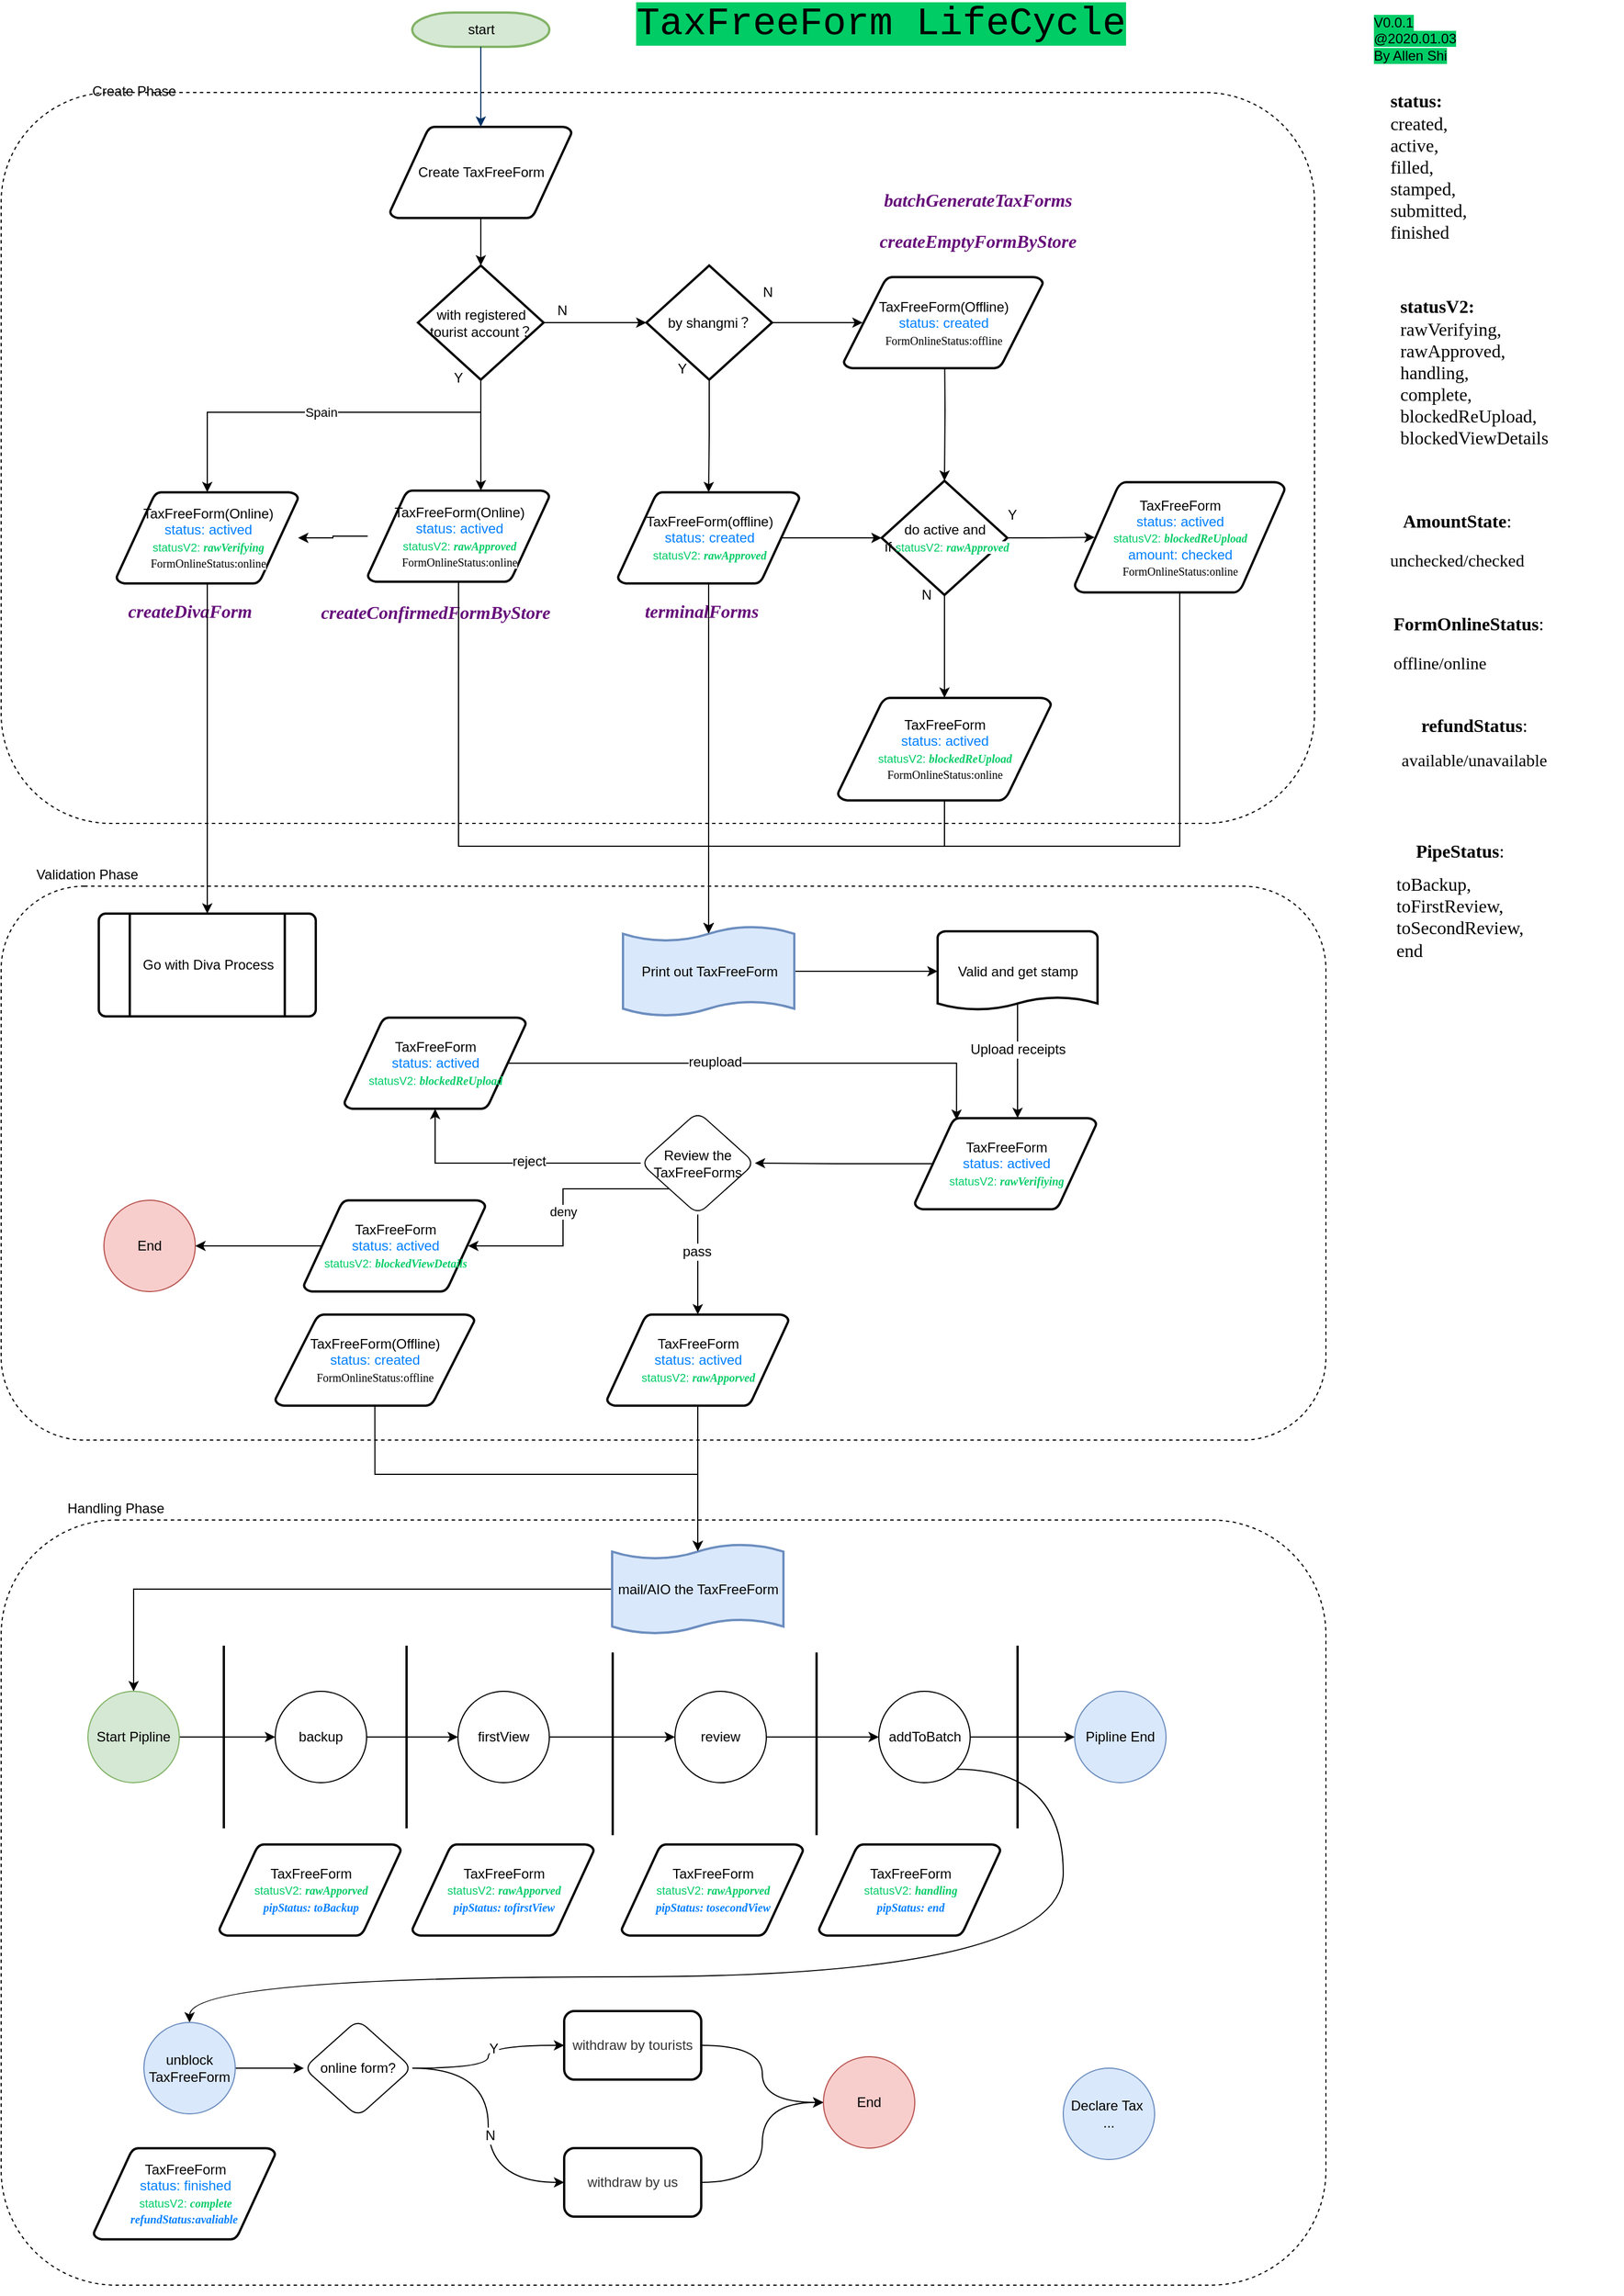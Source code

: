 <mxfile version="12.4.8" type="github">
  <diagram id="6a731a19-8d31-9384-78a2-239565b7b9f0" name="Page-1">
    <mxGraphModel dx="3235" dy="1127" grid="1" gridSize="10" guides="1" tooltips="1" connect="1" arrows="1" fold="1" page="1" pageScale="1" pageWidth="1169" pageHeight="827" background="#ffffff" math="0" shadow="0">
      <root>
        <mxCell id="0"/>
        <mxCell id="1" parent="0"/>
        <mxCell id="SzS7_TGq6cOfRYab2Gv5-183" value="" style="square;whiteSpace=wrap;html=1;align=center;dashed=1;rounded=1;fillColor=#ffffff;" vertex="1" parent="1">
          <mxGeometry x="-260" y="1370" width="1160" height="670" as="geometry"/>
        </mxCell>
        <mxCell id="SzS7_TGq6cOfRYab2Gv5-146" value="" style="square;whiteSpace=wrap;html=1;align=center;dashed=1;rounded=1;fillColor=#ffffff;" vertex="1" parent="1">
          <mxGeometry x="-260" y="815" width="1160" height="485" as="geometry"/>
        </mxCell>
        <mxCell id="SzS7_TGq6cOfRYab2Gv5-134" value="" style="square;whiteSpace=wrap;html=1;align=center;dashed=1;rounded=1;fillColor=#ffffff;" vertex="1" parent="1">
          <mxGeometry x="-260" y="120" width="1150" height="640" as="geometry"/>
        </mxCell>
        <mxCell id="2" value="start" style="shape=mxgraph.flowchart.terminator;strokeWidth=2;gradientDirection=north;fontStyle=0;html=1;fillColor=#d5e8d4;strokeColor=#82b366;" parent="1" vertex="1">
          <mxGeometry x="100" y="50" width="120" height="30" as="geometry"/>
        </mxCell>
        <mxCell id="SzS7_TGq6cOfRYab2Gv5-61" value="" style="edgeStyle=orthogonalEdgeStyle;rounded=0;orthogonalLoop=1;jettySize=auto;html=1;entryX=0.5;entryY=0;entryDx=0;entryDy=0;entryPerimeter=0;" edge="1" parent="1" source="3" target="6">
          <mxGeometry relative="1" as="geometry">
            <mxPoint x="320" y="270" as="targetPoint"/>
          </mxGeometry>
        </mxCell>
        <mxCell id="3" value="Create TaxFreeForm" style="shape=mxgraph.flowchart.data;strokeWidth=2;gradientColor=none;gradientDirection=north;fontStyle=0;html=1;" parent="1" vertex="1">
          <mxGeometry x="80.5" y="150" width="159" height="80" as="geometry"/>
        </mxCell>
        <mxCell id="SzS7_TGq6cOfRYab2Gv5-90" value="" style="edgeStyle=orthogonalEdgeStyle;rounded=0;orthogonalLoop=1;jettySize=auto;html=1;entryX=0.5;entryY=0;entryDx=0;entryDy=0;entryPerimeter=0;" edge="1" parent="1" target="SzS7_TGq6cOfRYab2Gv5-91">
          <mxGeometry relative="1" as="geometry">
            <mxPoint x="566" y="335" as="sourcePoint"/>
            <mxPoint x="566" y="373" as="targetPoint"/>
          </mxGeometry>
        </mxCell>
        <mxCell id="SzS7_TGq6cOfRYab2Gv5-142" style="edgeStyle=orthogonalEdgeStyle;rounded=0;orthogonalLoop=1;jettySize=auto;html=1;entryX=0.5;entryY=0.09;entryDx=0;entryDy=0;entryPerimeter=0;" edge="1" parent="1" source="SzS7_TGq6cOfRYab2Gv5-76" target="51">
          <mxGeometry relative="1" as="geometry">
            <Array as="points">
              <mxPoint x="566" y="780"/>
              <mxPoint x="360" y="780"/>
            </Array>
          </mxGeometry>
        </mxCell>
        <mxCell id="SzS7_TGq6cOfRYab2Gv5-76" value="TaxFreeForm&lt;br&gt;&lt;font color=&quot;#007fff&quot;&gt;status: actived&lt;br&gt;&lt;/font&gt;&lt;span style=&quot;color: rgb(0 , 204 , 102) ; font-size: 10px&quot;&gt;statusV2: &lt;font face=&quot;menlo&quot;&gt;&lt;span style=&quot;background-color: rgb(255 , 255 , 255)&quot;&gt;&lt;b&gt;&lt;i&gt;blockedReUpload&lt;br&gt;&lt;/i&gt;&lt;/b&gt;&lt;/span&gt;&lt;/font&gt;&lt;/span&gt;&lt;span style=&quot;font-family: &amp;#34;menlo&amp;#34; ; font-size: 10px ; background-color: rgb(255 , 255 , 255)&quot;&gt;FormOnlineStatus:online&lt;/span&gt;&lt;font color=&quot;#007fff&quot;&gt;&lt;br&gt;&lt;/font&gt;" style="shape=mxgraph.flowchart.data;strokeWidth=2;gradientColor=none;gradientDirection=north;fontStyle=0;html=1;" vertex="1" parent="1">
          <mxGeometry x="472.64" y="650" width="186.75" height="90" as="geometry"/>
        </mxCell>
        <mxCell id="SzS7_TGq6cOfRYab2Gv5-113" value="" style="edgeStyle=orthogonalEdgeStyle;rounded=0;orthogonalLoop=1;jettySize=auto;html=1;" edge="1" parent="1" source="6" target="SzS7_TGq6cOfRYab2Gv5-105">
          <mxGeometry relative="1" as="geometry"/>
        </mxCell>
        <mxCell id="SzS7_TGq6cOfRYab2Gv5-115" value="" style="edgeStyle=orthogonalEdgeStyle;rounded=0;orthogonalLoop=1;jettySize=auto;html=1;entryX=0.623;entryY=0;entryDx=0;entryDy=0;entryPerimeter=0;" edge="1" parent="1" source="6" target="5">
          <mxGeometry relative="1" as="geometry">
            <mxPoint x="160" y="451.5" as="targetPoint"/>
          </mxGeometry>
        </mxCell>
        <mxCell id="SzS7_TGq6cOfRYab2Gv5-120" value="Spain" style="edgeStyle=orthogonalEdgeStyle;rounded=0;orthogonalLoop=1;jettySize=auto;html=1;entryX=0.5;entryY=0;entryDx=0;entryDy=0;entryPerimeter=0;" edge="1" parent="1" target="SzS7_TGq6cOfRYab2Gv5-121">
          <mxGeometry relative="1" as="geometry">
            <mxPoint x="-60" y="530" as="targetPoint"/>
            <mxPoint x="160" y="370" as="sourcePoint"/>
            <Array as="points">
              <mxPoint x="160" y="400"/>
              <mxPoint x="-79" y="400"/>
            </Array>
          </mxGeometry>
        </mxCell>
        <mxCell id="SzS7_TGq6cOfRYab2Gv5-118" style="edgeStyle=orthogonalEdgeStyle;rounded=0;orthogonalLoop=1;jettySize=auto;html=1;entryX=0.095;entryY=0.5;entryDx=0;entryDy=0;entryPerimeter=0;" edge="1" parent="1" source="SzS7_TGq6cOfRYab2Gv5-105" target="SzS7_TGq6cOfRYab2Gv5-66">
          <mxGeometry relative="1" as="geometry"/>
        </mxCell>
        <mxCell id="SzS7_TGq6cOfRYab2Gv5-86" value="" style="edgeStyle=orthogonalEdgeStyle;rounded=0;orthogonalLoop=1;jettySize=auto;html=1;" edge="1" parent="1" source="SzS7_TGq6cOfRYab2Gv5-105" target="SzS7_TGq6cOfRYab2Gv5-87">
          <mxGeometry relative="1" as="geometry">
            <mxPoint x="265" y="430" as="sourcePoint"/>
            <mxPoint x="185" y="430" as="targetPoint"/>
          </mxGeometry>
        </mxCell>
        <mxCell id="7" style="fontStyle=1;strokeColor=#003366;strokeWidth=1;html=1;" parent="1" source="2" target="3" edge="1">
          <mxGeometry relative="1" as="geometry"/>
        </mxCell>
        <mxCell id="18" value="Go with&amp;nbsp;Diva Process" style="shape=mxgraph.flowchart.predefined_process;strokeWidth=2;gradientColor=none;gradientDirection=north;fontStyle=0;html=1;" parent="1" vertex="1">
          <mxGeometry x="-174.5" y="839" width="190" height="90" as="geometry"/>
        </mxCell>
        <mxCell id="SzS7_TGq6cOfRYab2Gv5-159" value="" style="edgeStyle=orthogonalEdgeStyle;rounded=0;orthogonalLoop=1;jettySize=auto;html=1;entryX=0;entryY=0.5;entryDx=0;entryDy=0;entryPerimeter=0;" edge="1" parent="1" source="51" target="SzS7_TGq6cOfRYab2Gv5-75">
          <mxGeometry relative="1" as="geometry">
            <mxPoint x="514.5" y="889.5" as="targetPoint"/>
          </mxGeometry>
        </mxCell>
        <mxCell id="51" value="Print out TaxFreeForm" style="shape=mxgraph.flowchart.paper_tape;strokeWidth=2;gradientDirection=north;fontStyle=0;html=1;fillColor=#dae8fc;strokeColor=#6c8ebf;" parent="1" vertex="1">
          <mxGeometry x="284.5" y="849" width="150" height="81" as="geometry"/>
        </mxCell>
        <mxCell id="SzS7_TGq6cOfRYab2Gv5-57" value="&lt;font face=&quot;Courier New&quot;&gt;&lt;font style=&quot;font-size: 34px ; background-color: rgb(0 , 204 , 102)&quot;&gt;TaxFreeForm LifeCycle&lt;/font&gt;&lt;br&gt;&lt;/font&gt;" style="text;html=1;align=center;verticalAlign=middle;resizable=0;points=[];autosize=1;rounded=1;fillColor=#ffffff;" vertex="1" parent="1">
          <mxGeometry x="290" y="45" width="440" height="30" as="geometry"/>
        </mxCell>
        <mxCell id="SzS7_TGq6cOfRYab2Gv5-152" value="" style="edgeStyle=orthogonalEdgeStyle;rounded=0;orthogonalLoop=1;jettySize=auto;html=1;exitX=0.5;exitY=0.9;exitDx=0;exitDy=0;exitPerimeter=0;entryX=0.566;entryY=0;entryDx=0;entryDy=0;entryPerimeter=0;" edge="1" parent="1" source="SzS7_TGq6cOfRYab2Gv5-75" target="SzS7_TGq6cOfRYab2Gv5-154">
          <mxGeometry relative="1" as="geometry">
            <mxPoint x="630" y="1004.5" as="targetPoint"/>
          </mxGeometry>
        </mxCell>
        <mxCell id="SzS7_TGq6cOfRYab2Gv5-156" value="Upload receipts" style="text;html=1;align=center;verticalAlign=middle;resizable=0;points=[];labelBackgroundColor=#ffffff;" vertex="1" connectable="0" parent="SzS7_TGq6cOfRYab2Gv5-152">
          <mxGeometry x="-0.501" y="-2" relative="1" as="geometry">
            <mxPoint x="2" y="15" as="offset"/>
          </mxGeometry>
        </mxCell>
        <mxCell id="SzS7_TGq6cOfRYab2Gv5-75" value="Valid and get stamp" style="shape=mxgraph.flowchart.document;strokeWidth=2;gradientColor=none;gradientDirection=north;fontStyle=0;html=1;" vertex="1" parent="1">
          <mxGeometry x="560" y="854.5" width="140" height="70" as="geometry"/>
        </mxCell>
        <mxCell id="SzS7_TGq6cOfRYab2Gv5-125" style="edgeStyle=orthogonalEdgeStyle;rounded=0;orthogonalLoop=1;jettySize=auto;html=1;entryX=0;entryY=0.5;entryDx=0;entryDy=0;entryPerimeter=0;exitX=0.905;exitY=0.5;exitDx=0;exitDy=0;exitPerimeter=0;" edge="1" parent="1" source="SzS7_TGq6cOfRYab2Gv5-87" target="SzS7_TGq6cOfRYab2Gv5-91">
          <mxGeometry relative="1" as="geometry"/>
        </mxCell>
        <mxCell id="SzS7_TGq6cOfRYab2Gv5-93" value="" style="edgeStyle=orthogonalEdgeStyle;rounded=0;orthogonalLoop=1;jettySize=auto;html=1;entryX=0.5;entryY=0;entryDx=0;entryDy=0;entryPerimeter=0;" edge="1" parent="1" source="SzS7_TGq6cOfRYab2Gv5-91" target="SzS7_TGq6cOfRYab2Gv5-76">
          <mxGeometry relative="1" as="geometry">
            <mxPoint x="565.75" y="520" as="targetPoint"/>
            <Array as="points">
              <mxPoint x="566" y="549"/>
            </Array>
          </mxGeometry>
        </mxCell>
        <mxCell id="SzS7_TGq6cOfRYab2Gv5-98" value="" style="edgeStyle=orthogonalEdgeStyle;rounded=0;orthogonalLoop=1;jettySize=auto;html=1;entryX=0.095;entryY=0.5;entryDx=0;entryDy=0;entryPerimeter=0;" edge="1" parent="1" source="SzS7_TGq6cOfRYab2Gv5-91" target="SzS7_TGq6cOfRYab2Gv5-100">
          <mxGeometry relative="1" as="geometry">
            <mxPoint x="695" y="413" as="targetPoint"/>
          </mxGeometry>
        </mxCell>
        <mxCell id="SzS7_TGq6cOfRYab2Gv5-144" value="" style="edgeStyle=orthogonalEdgeStyle;rounded=0;orthogonalLoop=1;jettySize=auto;html=1;entryX=0.5;entryY=0.09;entryDx=0;entryDy=0;entryPerimeter=0;" edge="1" parent="1" source="SzS7_TGq6cOfRYab2Gv5-100" target="51">
          <mxGeometry relative="1" as="geometry">
            <mxPoint x="772" y="638" as="targetPoint"/>
            <Array as="points">
              <mxPoint x="772" y="780"/>
              <mxPoint x="360" y="780"/>
            </Array>
          </mxGeometry>
        </mxCell>
        <mxCell id="SzS7_TGq6cOfRYab2Gv5-100" value="TaxFreeForm&lt;br&gt;&lt;font color=&quot;#007fff&quot;&gt;status: actived&lt;br&gt;&lt;/font&gt;&lt;span style=&quot;color: rgb(0 , 204 , 102) ; font-size: 10px&quot;&gt;statusV2: &lt;font face=&quot;menlo&quot;&gt;&lt;span style=&quot;background-color: rgb(255 , 255 , 255)&quot;&gt;&lt;b&gt;&lt;i&gt;blockedReUpload&lt;br&gt;&lt;/i&gt;&lt;/b&gt;&lt;/span&gt;&lt;/font&gt;&lt;/span&gt;&lt;font color=&quot;#007fff&quot;&gt;amount: checked&lt;br&gt;&lt;/font&gt;&lt;span style=&quot;font-family: &amp;#34;menlo&amp;#34; ; font-size: 10px ; background-color: rgb(255 , 255 , 255)&quot;&gt;FormOnlineStatus:online&lt;/span&gt;&lt;font color=&quot;#007fff&quot;&gt;&lt;br&gt;&lt;/font&gt;" style="shape=mxgraph.flowchart.data;strokeWidth=2;gradientColor=none;gradientDirection=north;fontStyle=0;html=1;" vertex="1" parent="1">
          <mxGeometry x="680" y="461" width="184" height="97" as="geometry"/>
        </mxCell>
        <mxCell id="SzS7_TGq6cOfRYab2Gv5-126" value="" style="group" vertex="1" connectable="0" parent="1">
          <mxGeometry x="105" y="271.5" width="136" height="108.5" as="geometry"/>
        </mxCell>
        <mxCell id="6" value="with registered&lt;br&gt;tourist account？" style="shape=mxgraph.flowchart.decision;strokeWidth=2;gradientColor=none;gradientDirection=north;fontStyle=0;html=1;" parent="SzS7_TGq6cOfRYab2Gv5-126" vertex="1">
          <mxGeometry width="110" height="100" as="geometry"/>
        </mxCell>
        <mxCell id="SzS7_TGq6cOfRYab2Gv5-116" value="N" style="text;html=1;align=center;verticalAlign=middle;resizable=0;points=[];autosize=1;" vertex="1" parent="SzS7_TGq6cOfRYab2Gv5-126">
          <mxGeometry x="116" y="29.5" width="20" height="20" as="geometry"/>
        </mxCell>
        <mxCell id="SzS7_TGq6cOfRYab2Gv5-117" value="Y" style="text;html=1;align=center;verticalAlign=middle;resizable=0;points=[];autosize=1;" vertex="1" parent="SzS7_TGq6cOfRYab2Gv5-126">
          <mxGeometry x="25" y="88.5" width="20" height="20" as="geometry"/>
        </mxCell>
        <mxCell id="SzS7_TGq6cOfRYab2Gv5-127" value="" style="group" vertex="1" connectable="0" parent="1">
          <mxGeometry x="305" y="271.5" width="115.5" height="100" as="geometry"/>
        </mxCell>
        <mxCell id="SzS7_TGq6cOfRYab2Gv5-105" value="by shangmi？" style="shape=mxgraph.flowchart.decision;strokeWidth=2;gradientColor=none;gradientDirection=north;fontStyle=0;html=1;" vertex="1" parent="SzS7_TGq6cOfRYab2Gv5-127">
          <mxGeometry width="110" height="100" as="geometry"/>
        </mxCell>
        <mxCell id="SzS7_TGq6cOfRYab2Gv5-62" value="Y" style="text;html=1;align=center;verticalAlign=middle;resizable=0;points=[];autosize=1;" vertex="1" parent="SzS7_TGq6cOfRYab2Gv5-127">
          <mxGeometry x="20.5" y="80" width="20" height="20" as="geometry"/>
        </mxCell>
        <mxCell id="SzS7_TGq6cOfRYab2Gv5-68" value="N" style="text;html=1;align=center;verticalAlign=middle;resizable=0;points=[];autosize=1;" vertex="1" parent="SzS7_TGq6cOfRYab2Gv5-127">
          <mxGeometry x="95.5" y="13.5" width="20" height="20" as="geometry"/>
        </mxCell>
        <mxCell id="SzS7_TGq6cOfRYab2Gv5-128" value="" style="group" vertex="1" connectable="0" parent="1">
          <mxGeometry x="477.75" y="191.5" width="232.25" height="170" as="geometry"/>
        </mxCell>
        <mxCell id="SzS7_TGq6cOfRYab2Gv5-66" value="TaxFreeForm(Offline)&lt;br&gt;&lt;font color=&quot;#007fff&quot;&gt;status: created&lt;br&gt;&lt;/font&gt;&lt;span style=&quot;font-family: &amp;#34;menlo&amp;#34; ; font-size: 10px ; background-color: rgb(255 , 255 , 255)&quot;&gt;FormOnlineStatus:offline&lt;/span&gt;&lt;font color=&quot;#007fff&quot;&gt;&lt;br&gt;&lt;/font&gt;" style="shape=mxgraph.flowchart.data;strokeWidth=2;gradientColor=none;gradientDirection=north;fontStyle=0;html=1;" vertex="1" parent="SzS7_TGq6cOfRYab2Gv5-128">
          <mxGeometry y="90" width="174.5" height="80" as="geometry"/>
        </mxCell>
        <mxCell id="SzS7_TGq6cOfRYab2Gv5-111" value="&lt;pre style=&quot;background-color: rgb(255 , 255 , 255) ; font-family: &amp;#34;menlo&amp;#34; ; font-size: 12pt&quot;&gt;&lt;span style=&quot;color: #660e7a ; font-weight: bold ; font-style: italic&quot;&gt;batchGenerateTaxForms&lt;/span&gt;&lt;/pre&gt;&lt;pre style=&quot;background-color: rgb(255 , 255 , 255) ; font-family: &amp;#34;menlo&amp;#34; ; font-size: 12pt&quot;&gt;&lt;pre style=&quot;font-family: &amp;#34;menlo&amp;#34; ; font-size: 12pt&quot;&gt;&lt;span style=&quot;color: #660e7a ; font-weight: bold ; font-style: italic&quot;&gt;createEmptyFormByStore&lt;/span&gt;&lt;/pre&gt;&lt;/pre&gt;" style="text;html=1;align=center;verticalAlign=middle;resizable=0;points=[];autosize=1;" vertex="1" parent="SzS7_TGq6cOfRYab2Gv5-128">
          <mxGeometry x="2.25" width="230" height="80" as="geometry"/>
        </mxCell>
        <mxCell id="SzS7_TGq6cOfRYab2Gv5-129" value="" style="group" vertex="1" connectable="0" parent="1">
          <mxGeometry x="280" y="470" width="159" height="128.5" as="geometry"/>
        </mxCell>
        <mxCell id="SzS7_TGq6cOfRYab2Gv5-87" value="TaxFreeForm(offline)&lt;br&gt;&lt;span style=&quot;color: rgb(0 , 127 , 255)&quot;&gt;status: created&lt;br&gt;&lt;/span&gt;&lt;font style=&quot;font-size: 10px&quot; color=&quot;#00cc66&quot;&gt;statusV2:&amp;nbsp;&lt;span style=&quot;font-style: italic ; font-weight: bold ; background-color: rgb(255 , 255 , 255) ; font-family: &amp;#34;menlo&amp;#34;&quot;&gt;rawApproved&lt;/span&gt;&lt;/font&gt;" style="shape=mxgraph.flowchart.data;strokeWidth=2;gradientColor=none;gradientDirection=north;fontStyle=0;html=1;" vertex="1" parent="SzS7_TGq6cOfRYab2Gv5-129">
          <mxGeometry width="159" height="80" as="geometry"/>
        </mxCell>
        <mxCell id="SzS7_TGq6cOfRYab2Gv5-119" value="&lt;pre style=&quot;background-color: rgb(255 , 255 , 255) ; font-family: &amp;#34;menlo&amp;#34; ; font-size: 12pt&quot;&gt;&lt;span style=&quot;color: #660e7a ; font-weight: bold ; font-style: italic&quot;&gt;terminalForms&lt;/span&gt;&lt;/pre&gt;" style="text;html=1;align=center;verticalAlign=middle;resizable=0;points=[];autosize=1;" vertex="1" parent="SzS7_TGq6cOfRYab2Gv5-129">
          <mxGeometry x="3" y="78.5" width="140" height="50" as="geometry"/>
        </mxCell>
        <mxCell id="SzS7_TGq6cOfRYab2Gv5-130" value="" style="group" vertex="1" connectable="0" parent="1">
          <mxGeometry x="-15" y="468.5" width="270" height="131.5" as="geometry"/>
        </mxCell>
        <mxCell id="5" value="TaxFreeForm(Online)&lt;br&gt;&lt;span style=&quot;color: rgb(0 , 127 , 255)&quot;&gt;status: actived&lt;br&gt;&lt;/span&gt;&lt;font style=&quot;font-size: 10px&quot; color=&quot;#00cc66&quot;&gt;statusV2:&amp;nbsp;&lt;span style=&quot;font-style: italic ; font-weight: bold ; background-color: rgb(255 , 255 , 255) ; font-family: &amp;#34;menlo&amp;#34;&quot;&gt;rawApproved&lt;br&gt;&lt;/span&gt;&lt;/font&gt;&lt;span style=&quot;font-size: 10px ; background-color: rgb(255 , 255 , 255) ; font-family: &amp;#34;menlo&amp;#34;&quot;&gt;FormOnlineStatus:online&lt;/span&gt;&lt;font style=&quot;font-size: 10px&quot; color=&quot;#00cc66&quot;&gt;&lt;span style=&quot;font-style: italic ; font-weight: bold ; background-color: rgb(255 , 255 , 255) ; font-family: &amp;#34;menlo&amp;#34;&quot;&gt;&lt;br&gt;&lt;/span&gt;&lt;/font&gt;" style="shape=mxgraph.flowchart.data;strokeWidth=2;gradientColor=none;gradientDirection=north;fontStyle=0;html=1;" parent="SzS7_TGq6cOfRYab2Gv5-130" vertex="1">
          <mxGeometry x="76" width="159" height="80" as="geometry"/>
        </mxCell>
        <mxCell id="SzS7_TGq6cOfRYab2Gv5-112" value="&lt;pre style=&quot;background-color: rgb(255 , 255 , 255) ; font-family: &amp;#34;menlo&amp;#34; ; font-size: 12pt&quot;&gt;&lt;span style=&quot;color: #660e7a ; font-weight: bold ; font-style: italic&quot;&gt;createConfirmedFormByStore&lt;/span&gt;&lt;/pre&gt;" style="text;html=1;align=center;verticalAlign=middle;resizable=0;points=[];autosize=1;" vertex="1" parent="SzS7_TGq6cOfRYab2Gv5-130">
          <mxGeometry y="81.5" width="270" height="50" as="geometry"/>
        </mxCell>
        <mxCell id="SzS7_TGq6cOfRYab2Gv5-131" value="" style="group" vertex="1" connectable="0" parent="1">
          <mxGeometry x="-170" y="470" width="170" height="128.5" as="geometry"/>
        </mxCell>
        <mxCell id="SzS7_TGq6cOfRYab2Gv5-121" value="TaxFreeForm(Online)&lt;br&gt;&lt;span style=&quot;color: rgb(0 , 127 , 255)&quot;&gt;status: actived&lt;br&gt;&lt;/span&gt;&lt;font style=&quot;font-size: 10px&quot; color=&quot;#00cc66&quot;&gt;statusV2:&amp;nbsp;&lt;span style=&quot;font-style: italic ; font-weight: bold ; background-color: rgb(255 , 255 , 255) ; font-family: &amp;#34;menlo&amp;#34;&quot;&gt;rawVerifying&lt;br&gt;&lt;/span&gt;&lt;/font&gt;&lt;span style=&quot;font-size: 10px ; background-color: rgb(255 , 255 , 255) ; font-family: &amp;#34;menlo&amp;#34;&quot;&gt;FormOnlineStatus:online&lt;/span&gt;&lt;font style=&quot;font-size: 10px&quot; color=&quot;#00cc66&quot;&gt;&lt;span style=&quot;font-style: italic ; font-weight: bold ; background-color: rgb(255 , 255 , 255) ; font-family: &amp;#34;menlo&amp;#34;&quot;&gt;&lt;br&gt;&lt;/span&gt;&lt;/font&gt;" style="shape=mxgraph.flowchart.data;strokeWidth=2;gradientColor=none;gradientDirection=north;fontStyle=0;html=1;" vertex="1" parent="SzS7_TGq6cOfRYab2Gv5-131">
          <mxGeometry x="11" width="159" height="80" as="geometry"/>
        </mxCell>
        <mxCell id="SzS7_TGq6cOfRYab2Gv5-122" value="&lt;pre style=&quot;background-color: rgb(255 , 255 , 255) ; font-family: &amp;#34;menlo&amp;#34; ; font-size: 12pt&quot;&gt;&lt;span style=&quot;color: #660e7a ; font-weight: bold ; font-style: italic&quot;&gt;createDivaForm&lt;/span&gt;&lt;/pre&gt;" style="text;html=1;align=center;verticalAlign=middle;resizable=0;points=[];autosize=1;" vertex="1" parent="SzS7_TGq6cOfRYab2Gv5-131">
          <mxGeometry y="78.5" width="150" height="50" as="geometry"/>
        </mxCell>
        <mxCell id="SzS7_TGq6cOfRYab2Gv5-132" value="" style="group" vertex="1" connectable="0" parent="1">
          <mxGeometry x="511.01" y="460" width="123.99" height="100" as="geometry"/>
        </mxCell>
        <mxCell id="SzS7_TGq6cOfRYab2Gv5-91" value="do active and&lt;br&gt;&amp;nbsp;if&amp;nbsp;&lt;span style=&quot;color: rgb(0 , 204 , 102) ; font-size: 10px&quot;&gt;statusV2:&amp;nbsp;&lt;/span&gt;&lt;span style=&quot;color: rgb(0 , 204 , 102) ; font-size: 10px ; font-style: italic ; font-weight: bold ; background-color: rgb(255 , 255 , 255) ; font-family: &amp;#34;menlo&amp;#34;&quot;&gt;rawApproved&lt;/span&gt;" style="shape=mxgraph.flowchart.decision;strokeWidth=2;gradientColor=none;gradientDirection=north;fontStyle=0;html=1;" vertex="1" parent="SzS7_TGq6cOfRYab2Gv5-132">
          <mxGeometry width="110" height="100" as="geometry"/>
        </mxCell>
        <mxCell id="SzS7_TGq6cOfRYab2Gv5-96" value="N" style="text;html=1;align=center;verticalAlign=middle;resizable=0;points=[];autosize=1;" vertex="1" parent="SzS7_TGq6cOfRYab2Gv5-132">
          <mxGeometry x="28.99" y="90" width="20" height="20" as="geometry"/>
        </mxCell>
        <mxCell id="SzS7_TGq6cOfRYab2Gv5-99" value="Y" style="text;html=1;align=center;verticalAlign=middle;resizable=0;points=[];autosize=1;" vertex="1" parent="SzS7_TGq6cOfRYab2Gv5-132">
          <mxGeometry x="103.99" y="20" width="20" height="20" as="geometry"/>
        </mxCell>
        <mxCell id="SzS7_TGq6cOfRYab2Gv5-135" value="Create Phase" style="text;html=1;align=center;verticalAlign=middle;resizable=0;points=[];autosize=1;" vertex="1" parent="1">
          <mxGeometry x="-189" y="109" width="90" height="20" as="geometry"/>
        </mxCell>
        <mxCell id="SzS7_TGq6cOfRYab2Gv5-138" style="edgeStyle=orthogonalEdgeStyle;rounded=0;orthogonalLoop=1;jettySize=auto;html=1;entryX=0.5;entryY=0.09;entryDx=0;entryDy=0;entryPerimeter=0;" edge="1" parent="1" source="SzS7_TGq6cOfRYab2Gv5-87" target="51">
          <mxGeometry relative="1" as="geometry">
            <mxPoint x="330" y="840" as="targetPoint"/>
          </mxGeometry>
        </mxCell>
        <mxCell id="SzS7_TGq6cOfRYab2Gv5-141" style="edgeStyle=orthogonalEdgeStyle;rounded=0;orthogonalLoop=1;jettySize=auto;html=1;exitX=0.5;exitY=1;exitDx=0;exitDy=0;exitPerimeter=0;entryX=0.5;entryY=0.09;entryDx=0;entryDy=0;entryPerimeter=0;" edge="1" parent="1" source="5" target="51">
          <mxGeometry relative="1" as="geometry">
            <Array as="points">
              <mxPoint x="141" y="780"/>
              <mxPoint x="360" y="780"/>
            </Array>
          </mxGeometry>
        </mxCell>
        <mxCell id="SzS7_TGq6cOfRYab2Gv5-145" style="edgeStyle=orthogonalEdgeStyle;rounded=0;orthogonalLoop=1;jettySize=auto;html=1;entryX=0.5;entryY=0;entryDx=0;entryDy=0;entryPerimeter=0;" edge="1" parent="1" source="SzS7_TGq6cOfRYab2Gv5-121" target="18">
          <mxGeometry relative="1" as="geometry"/>
        </mxCell>
        <mxCell id="SzS7_TGq6cOfRYab2Gv5-147" value="Validation Phase" style="text;html=1;align=center;verticalAlign=middle;resizable=0;points=[];autosize=1;" vertex="1" parent="1">
          <mxGeometry x="-235" y="795" width="100" height="20" as="geometry"/>
        </mxCell>
        <mxCell id="SzS7_TGq6cOfRYab2Gv5-150" value="" style="edgeStyle=orthogonalEdgeStyle;rounded=0;orthogonalLoop=1;jettySize=auto;html=1;" edge="1" parent="1" source="5" target="SzS7_TGq6cOfRYab2Gv5-121">
          <mxGeometry relative="1" as="geometry"/>
        </mxCell>
        <mxCell id="SzS7_TGq6cOfRYab2Gv5-153" value="" style="group" vertex="1" connectable="0" parent="1">
          <mxGeometry x="540" y="1018" width="159" height="128.5" as="geometry"/>
        </mxCell>
        <mxCell id="SzS7_TGq6cOfRYab2Gv5-154" value="TaxFreeForm&lt;br&gt;&lt;span style=&quot;color: rgb(0 , 127 , 255)&quot;&gt;status: actived&lt;br&gt;&lt;/span&gt;&lt;font style=&quot;font-size: 10px&quot; color=&quot;#00cc66&quot;&gt;statusV2: &lt;font face=&quot;menlo&quot;&gt;&lt;span style=&quot;background-color: rgb(255 , 255 , 255)&quot;&gt;&lt;b&gt;&lt;i&gt;rawVerifiying&lt;/i&gt;&lt;/b&gt;&lt;/span&gt;&lt;/font&gt;&lt;/font&gt;" style="shape=mxgraph.flowchart.data;strokeWidth=2;gradientColor=none;gradientDirection=north;fontStyle=0;html=1;" vertex="1" parent="SzS7_TGq6cOfRYab2Gv5-153">
          <mxGeometry width="159" height="80" as="geometry"/>
        </mxCell>
        <mxCell id="SzS7_TGq6cOfRYab2Gv5-162" value="" style="edgeStyle=orthogonalEdgeStyle;rounded=0;orthogonalLoop=1;jettySize=auto;html=1;entryX=0.5;entryY=0;entryDx=0;entryDy=0;entryPerimeter=0;" edge="1" parent="1" source="SzS7_TGq6cOfRYab2Gv5-160" target="SzS7_TGq6cOfRYab2Gv5-166">
          <mxGeometry relative="1" as="geometry">
            <mxPoint x="350" y="1182.5" as="targetPoint"/>
          </mxGeometry>
        </mxCell>
        <mxCell id="SzS7_TGq6cOfRYab2Gv5-169" value="pass" style="text;html=1;align=center;verticalAlign=middle;resizable=0;points=[];labelBackgroundColor=#ffffff;" vertex="1" connectable="0" parent="SzS7_TGq6cOfRYab2Gv5-162">
          <mxGeometry x="-0.27" y="-1" relative="1" as="geometry">
            <mxPoint as="offset"/>
          </mxGeometry>
        </mxCell>
        <mxCell id="SzS7_TGq6cOfRYab2Gv5-164" value="" style="edgeStyle=orthogonalEdgeStyle;rounded=0;orthogonalLoop=1;jettySize=auto;html=1;entryX=0.5;entryY=1;entryDx=0;entryDy=0;entryPerimeter=0;" edge="1" parent="1" source="SzS7_TGq6cOfRYab2Gv5-160" target="SzS7_TGq6cOfRYab2Gv5-171">
          <mxGeometry relative="1" as="geometry">
            <mxPoint x="220" y="1057.5" as="targetPoint"/>
          </mxGeometry>
        </mxCell>
        <mxCell id="SzS7_TGq6cOfRYab2Gv5-172" value="reject" style="text;html=1;align=center;verticalAlign=middle;resizable=0;points=[];labelBackgroundColor=#ffffff;" vertex="1" connectable="0" parent="SzS7_TGq6cOfRYab2Gv5-164">
          <mxGeometry x="-0.138" y="-2" relative="1" as="geometry">
            <mxPoint as="offset"/>
          </mxGeometry>
        </mxCell>
        <mxCell id="SzS7_TGq6cOfRYab2Gv5-175" value="deny" style="edgeStyle=orthogonalEdgeStyle;rounded=0;orthogonalLoop=1;jettySize=auto;html=1;exitX=0;exitY=1;exitDx=0;exitDy=0;entryX=0.905;entryY=0.5;entryDx=0;entryDy=0;entryPerimeter=0;" edge="1" parent="1" source="SzS7_TGq6cOfRYab2Gv5-160" target="SzS7_TGq6cOfRYab2Gv5-174">
          <mxGeometry relative="1" as="geometry"/>
        </mxCell>
        <mxCell id="SzS7_TGq6cOfRYab2Gv5-160" value="Review the TaxFreeForms" style="rhombus;whiteSpace=wrap;html=1;rounded=1;fillColor=#ffffff;" vertex="1" parent="1">
          <mxGeometry x="300" y="1012.5" width="100" height="90" as="geometry"/>
        </mxCell>
        <mxCell id="SzS7_TGq6cOfRYab2Gv5-165" value="" style="group" vertex="1" connectable="0" parent="1">
          <mxGeometry x="270.5" y="1190" width="159" height="128.5" as="geometry"/>
        </mxCell>
        <mxCell id="SzS7_TGq6cOfRYab2Gv5-166" value="TaxFreeForm&lt;br&gt;&lt;span style=&quot;color: rgb(0 , 127 , 255)&quot;&gt;status: actived&lt;br&gt;&lt;/span&gt;&lt;font style=&quot;font-size: 10px&quot; color=&quot;#00cc66&quot;&gt;statusV2: &lt;font face=&quot;menlo&quot;&gt;&lt;span style=&quot;background-color: rgb(255 , 255 , 255)&quot;&gt;&lt;b&gt;&lt;i&gt;rawApporved&lt;/i&gt;&lt;/b&gt;&lt;/span&gt;&lt;/font&gt;&lt;/font&gt;" style="shape=mxgraph.flowchart.data;strokeWidth=2;gradientColor=none;gradientDirection=north;fontStyle=0;html=1;" vertex="1" parent="SzS7_TGq6cOfRYab2Gv5-165">
          <mxGeometry width="159" height="80" as="geometry"/>
        </mxCell>
        <mxCell id="SzS7_TGq6cOfRYab2Gv5-170" value="" style="group" vertex="1" connectable="0" parent="1">
          <mxGeometry x="40.5" y="930" width="159" height="128.5" as="geometry"/>
        </mxCell>
        <mxCell id="SzS7_TGq6cOfRYab2Gv5-171" value="TaxFreeForm&lt;br&gt;&lt;span style=&quot;color: rgb(0 , 127 , 255)&quot;&gt;status: actived&lt;br&gt;&lt;/span&gt;&lt;font style=&quot;font-size: 10px&quot; color=&quot;#00cc66&quot;&gt;statusV2:&amp;nbsp;&lt;/font&gt;&lt;b style=&quot;color: rgb(0 , 204 , 102) ; font-family: &amp;#34;menlo&amp;#34; ; font-size: 10px&quot;&gt;&lt;i&gt;blockedReUpload&lt;/i&gt;&lt;/b&gt;" style="shape=mxgraph.flowchart.data;strokeWidth=2;gradientColor=none;gradientDirection=north;fontStyle=0;html=1;" vertex="1" parent="SzS7_TGq6cOfRYab2Gv5-170">
          <mxGeometry width="159" height="80" as="geometry"/>
        </mxCell>
        <mxCell id="SzS7_TGq6cOfRYab2Gv5-173" value="" style="group" vertex="1" connectable="0" parent="1">
          <mxGeometry x="5" y="1090" width="159" height="128.5" as="geometry"/>
        </mxCell>
        <mxCell id="SzS7_TGq6cOfRYab2Gv5-174" value="TaxFreeForm&lt;br&gt;&lt;span style=&quot;color: rgb(0 , 127 , 255)&quot;&gt;status: actived&lt;br&gt;&lt;/span&gt;&lt;font style=&quot;font-size: 10px&quot; color=&quot;#00cc66&quot;&gt;statusV2:&amp;nbsp;&lt;/font&gt;&lt;b style=&quot;color: rgb(0 , 204 , 102) ; font-family: &amp;#34;menlo&amp;#34; ; font-size: 10px&quot;&gt;&lt;i&gt;blockedViewDetails&lt;/i&gt;&lt;/b&gt;" style="shape=mxgraph.flowchart.data;strokeWidth=2;gradientColor=none;gradientDirection=north;fontStyle=0;html=1;" vertex="1" parent="SzS7_TGq6cOfRYab2Gv5-173">
          <mxGeometry width="159" height="80" as="geometry"/>
        </mxCell>
        <mxCell id="SzS7_TGq6cOfRYab2Gv5-176" value="End" style="ellipse;whiteSpace=wrap;html=1;aspect=fixed;rounded=1;fillColor=#f8cecc;strokeColor=#b85450;" vertex="1" parent="1">
          <mxGeometry x="-170" y="1090" width="80" height="80" as="geometry"/>
        </mxCell>
        <mxCell id="SzS7_TGq6cOfRYab2Gv5-177" style="edgeStyle=orthogonalEdgeStyle;rounded=0;orthogonalLoop=1;jettySize=auto;html=1;exitX=0.095;exitY=0.5;exitDx=0;exitDy=0;exitPerimeter=0;" edge="1" parent="1" source="SzS7_TGq6cOfRYab2Gv5-174" target="SzS7_TGq6cOfRYab2Gv5-176">
          <mxGeometry relative="1" as="geometry"/>
        </mxCell>
        <mxCell id="SzS7_TGq6cOfRYab2Gv5-178" style="edgeStyle=orthogonalEdgeStyle;rounded=0;orthogonalLoop=1;jettySize=auto;html=1;exitX=0.905;exitY=0.5;exitDx=0;exitDy=0;exitPerimeter=0;entryX=0.23;entryY=0.02;entryDx=0;entryDy=0;entryPerimeter=0;" edge="1" parent="1" source="SzS7_TGq6cOfRYab2Gv5-171" target="SzS7_TGq6cOfRYab2Gv5-154">
          <mxGeometry relative="1" as="geometry"/>
        </mxCell>
        <mxCell id="SzS7_TGq6cOfRYab2Gv5-179" value="reupload" style="text;html=1;align=center;verticalAlign=middle;resizable=0;points=[];labelBackgroundColor=#ffffff;" vertex="1" connectable="0" parent="SzS7_TGq6cOfRYab2Gv5-178">
          <mxGeometry x="-0.186" y="1" relative="1" as="geometry">
            <mxPoint as="offset"/>
          </mxGeometry>
        </mxCell>
        <mxCell id="SzS7_TGq6cOfRYab2Gv5-180" style="edgeStyle=orthogonalEdgeStyle;rounded=0;orthogonalLoop=1;jettySize=auto;html=1;exitX=0.095;exitY=0.5;exitDx=0;exitDy=0;exitPerimeter=0;entryX=1;entryY=0.5;entryDx=0;entryDy=0;" edge="1" parent="1" source="SzS7_TGq6cOfRYab2Gv5-154" target="SzS7_TGq6cOfRYab2Gv5-160">
          <mxGeometry relative="1" as="geometry"/>
        </mxCell>
        <mxCell id="SzS7_TGq6cOfRYab2Gv5-184" value="Handling Phase" style="text;html=1;align=center;verticalAlign=middle;resizable=0;points=[];autosize=1;" vertex="1" parent="1">
          <mxGeometry x="-210" y="1350" width="100" height="20" as="geometry"/>
        </mxCell>
        <mxCell id="SzS7_TGq6cOfRYab2Gv5-185" value="" style="group" vertex="1" connectable="0" parent="1">
          <mxGeometry x="-69" y="1654" width="159" height="128.5" as="geometry"/>
        </mxCell>
        <mxCell id="SzS7_TGq6cOfRYab2Gv5-186" value="TaxFreeForm&lt;br&gt;&lt;font style=&quot;font-size: 10px&quot;&gt;&lt;font color=&quot;#00cc66&quot;&gt;statusV2:&amp;nbsp;&lt;/font&gt;&lt;b style=&quot;color: rgb(0 , 204 , 102) ; font-family: &amp;#34;menlo&amp;#34;&quot;&gt;&lt;i&gt;rawApporved&lt;/i&gt;&lt;/b&gt;&lt;font face=&quot;menlo&quot;&gt;&lt;span style=&quot;background-color: rgb(255 , 255 , 255)&quot;&gt;&lt;b&gt;&lt;i&gt;&lt;br&gt;&lt;font color=&quot;#007fff&quot;&gt;pipStatus: toBackup&lt;/font&gt;&lt;br&gt;&lt;/i&gt;&lt;/b&gt;&lt;/span&gt;&lt;/font&gt;&lt;/font&gt;" style="shape=mxgraph.flowchart.data;strokeWidth=2;gradientColor=none;gradientDirection=north;fontStyle=0;html=1;" vertex="1" parent="SzS7_TGq6cOfRYab2Gv5-185">
          <mxGeometry width="159" height="80" as="geometry"/>
        </mxCell>
        <mxCell id="SzS7_TGq6cOfRYab2Gv5-225" style="edgeStyle=orthogonalEdgeStyle;rounded=0;orthogonalLoop=1;jettySize=auto;html=1;exitX=0;exitY=0.5;exitDx=0;exitDy=0;exitPerimeter=0;entryX=0.5;entryY=0;entryDx=0;entryDy=0;" edge="1" parent="1" source="SzS7_TGq6cOfRYab2Gv5-191" target="SzS7_TGq6cOfRYab2Gv5-206">
          <mxGeometry relative="1" as="geometry"/>
        </mxCell>
        <mxCell id="SzS7_TGq6cOfRYab2Gv5-191" value="mail/AIO the TaxFreeForm" style="shape=mxgraph.flowchart.paper_tape;strokeWidth=2;gradientDirection=north;fontStyle=0;html=1;fillColor=#dae8fc;strokeColor=#6c8ebf;" vertex="1" parent="1">
          <mxGeometry x="275" y="1390" width="150" height="81" as="geometry"/>
        </mxCell>
        <mxCell id="SzS7_TGq6cOfRYab2Gv5-192" style="edgeStyle=orthogonalEdgeStyle;rounded=0;orthogonalLoop=1;jettySize=auto;html=1;exitX=0.5;exitY=1;exitDx=0;exitDy=0;exitPerimeter=0;entryX=0.5;entryY=0.09;entryDx=0;entryDy=0;entryPerimeter=0;" edge="1" parent="1" source="SzS7_TGq6cOfRYab2Gv5-166" target="SzS7_TGq6cOfRYab2Gv5-191">
          <mxGeometry relative="1" as="geometry"/>
        </mxCell>
        <mxCell id="SzS7_TGq6cOfRYab2Gv5-201" style="edgeStyle=orthogonalEdgeStyle;rounded=0;orthogonalLoop=1;jettySize=auto;html=1;exitX=0.5;exitY=1;exitDx=0;exitDy=0;exitPerimeter=0;entryX=0.5;entryY=0.09;entryDx=0;entryDy=0;entryPerimeter=0;" edge="1" parent="1" source="SzS7_TGq6cOfRYab2Gv5-200" target="SzS7_TGq6cOfRYab2Gv5-191">
          <mxGeometry relative="1" as="geometry"/>
        </mxCell>
        <mxCell id="SzS7_TGq6cOfRYab2Gv5-200" value="TaxFreeForm(Offline)&lt;br&gt;&lt;font color=&quot;#007fff&quot;&gt;status: created&lt;br&gt;&lt;/font&gt;&lt;span style=&quot;font-family: &amp;#34;menlo&amp;#34; ; font-size: 10px ; background-color: rgb(255 , 255 , 255)&quot;&gt;FormOnlineStatus:offline&lt;/span&gt;&lt;font color=&quot;#007fff&quot;&gt;&lt;br&gt;&lt;/font&gt;" style="shape=mxgraph.flowchart.data;strokeWidth=2;gradientColor=none;gradientDirection=north;fontStyle=0;html=1;" vertex="1" parent="1">
          <mxGeometry x="-20" y="1190" width="174.5" height="80" as="geometry"/>
        </mxCell>
        <mxCell id="SzS7_TGq6cOfRYab2Gv5-213" style="edgeStyle=orthogonalEdgeStyle;rounded=0;orthogonalLoop=1;jettySize=auto;html=1;exitX=1;exitY=0.5;exitDx=0;exitDy=0;entryX=0;entryY=0.5;entryDx=0;entryDy=0;" edge="1" parent="1" source="SzS7_TGq6cOfRYab2Gv5-206" target="SzS7_TGq6cOfRYab2Gv5-208">
          <mxGeometry relative="1" as="geometry"/>
        </mxCell>
        <mxCell id="SzS7_TGq6cOfRYab2Gv5-206" value="Start Pipline" style="ellipse;whiteSpace=wrap;html=1;aspect=fixed;rounded=1;fillColor=#d5e8d4;strokeColor=#82b366;" vertex="1" parent="1">
          <mxGeometry x="-184" y="1520" width="80" height="80" as="geometry"/>
        </mxCell>
        <mxCell id="SzS7_TGq6cOfRYab2Gv5-207" value="" style="line;strokeWidth=2;direction=south;html=1;perimeter=backbonePerimeter;points=[];outlineConnect=0;rounded=1;fillColor=#ffffff;" vertex="1" parent="1">
          <mxGeometry x="-70" y="1480" width="10" height="160" as="geometry"/>
        </mxCell>
        <mxCell id="SzS7_TGq6cOfRYab2Gv5-214" style="edgeStyle=orthogonalEdgeStyle;rounded=0;orthogonalLoop=1;jettySize=auto;html=1;exitX=1;exitY=0.5;exitDx=0;exitDy=0;entryX=0;entryY=0.5;entryDx=0;entryDy=0;" edge="1" parent="1" source="SzS7_TGq6cOfRYab2Gv5-208" target="SzS7_TGq6cOfRYab2Gv5-210">
          <mxGeometry relative="1" as="geometry"/>
        </mxCell>
        <mxCell id="SzS7_TGq6cOfRYab2Gv5-208" value="backup" style="ellipse;whiteSpace=wrap;html=1;aspect=fixed;rounded=1;fillColor=#ffffff;" vertex="1" parent="1">
          <mxGeometry x="-20" y="1520" width="80" height="80" as="geometry"/>
        </mxCell>
        <mxCell id="SzS7_TGq6cOfRYab2Gv5-209" value="" style="line;strokeWidth=2;direction=south;html=1;perimeter=backbonePerimeter;points=[];outlineConnect=0;rounded=1;fillColor=#ffffff;" vertex="1" parent="1">
          <mxGeometry x="90" y="1480" width="10" height="160" as="geometry"/>
        </mxCell>
        <mxCell id="SzS7_TGq6cOfRYab2Gv5-215" style="edgeStyle=orthogonalEdgeStyle;rounded=0;orthogonalLoop=1;jettySize=auto;html=1;exitX=1;exitY=0.5;exitDx=0;exitDy=0;entryX=0;entryY=0.5;entryDx=0;entryDy=0;" edge="1" parent="1" source="SzS7_TGq6cOfRYab2Gv5-210" target="SzS7_TGq6cOfRYab2Gv5-212">
          <mxGeometry relative="1" as="geometry"/>
        </mxCell>
        <mxCell id="SzS7_TGq6cOfRYab2Gv5-210" value="firstView" style="ellipse;whiteSpace=wrap;html=1;aspect=fixed;rounded=1;fillColor=#ffffff;" vertex="1" parent="1">
          <mxGeometry x="140" y="1520" width="80" height="80" as="geometry"/>
        </mxCell>
        <mxCell id="SzS7_TGq6cOfRYab2Gv5-211" value="" style="line;strokeWidth=2;direction=south;html=1;perimeter=backbonePerimeter;points=[];outlineConnect=0;rounded=1;fillColor=#ffffff;" vertex="1" parent="1">
          <mxGeometry x="260.5" y="1486" width="30" height="160" as="geometry"/>
        </mxCell>
        <mxCell id="SzS7_TGq6cOfRYab2Gv5-224" style="edgeStyle=orthogonalEdgeStyle;rounded=0;orthogonalLoop=1;jettySize=auto;html=1;exitX=1;exitY=0.5;exitDx=0;exitDy=0;" edge="1" parent="1" source="SzS7_TGq6cOfRYab2Gv5-212" target="SzS7_TGq6cOfRYab2Gv5-217">
          <mxGeometry relative="1" as="geometry"/>
        </mxCell>
        <mxCell id="SzS7_TGq6cOfRYab2Gv5-212" value="review" style="ellipse;whiteSpace=wrap;html=1;aspect=fixed;rounded=1;fillColor=#ffffff;" vertex="1" parent="1">
          <mxGeometry x="330" y="1520" width="80" height="80" as="geometry"/>
        </mxCell>
        <mxCell id="SzS7_TGq6cOfRYab2Gv5-216" value="" style="line;strokeWidth=2;direction=south;html=1;perimeter=backbonePerimeter;points=[];outlineConnect=0;rounded=1;fillColor=#ffffff;" vertex="1" parent="1">
          <mxGeometry x="439" y="1486" width="30" height="160" as="geometry"/>
        </mxCell>
        <mxCell id="SzS7_TGq6cOfRYab2Gv5-230" style="edgeStyle=orthogonalEdgeStyle;rounded=0;orthogonalLoop=1;jettySize=auto;html=1;exitX=1;exitY=0.5;exitDx=0;exitDy=0;entryX=0;entryY=0.5;entryDx=0;entryDy=0;" edge="1" parent="1" source="SzS7_TGq6cOfRYab2Gv5-217" target="SzS7_TGq6cOfRYab2Gv5-229">
          <mxGeometry relative="1" as="geometry"/>
        </mxCell>
        <mxCell id="SzS7_TGq6cOfRYab2Gv5-232" style="edgeStyle=orthogonalEdgeStyle;rounded=0;orthogonalLoop=1;jettySize=auto;html=1;exitX=1;exitY=1;exitDx=0;exitDy=0;entryX=0.5;entryY=0;entryDx=0;entryDy=0;curved=1;" edge="1" parent="1" source="SzS7_TGq6cOfRYab2Gv5-217" target="SzS7_TGq6cOfRYab2Gv5-235">
          <mxGeometry relative="1" as="geometry">
            <Array as="points">
              <mxPoint x="670" y="1588"/>
              <mxPoint x="670" y="1770"/>
              <mxPoint x="-95" y="1770"/>
            </Array>
          </mxGeometry>
        </mxCell>
        <mxCell id="SzS7_TGq6cOfRYab2Gv5-217" value="addToBatch" style="ellipse;whiteSpace=wrap;html=1;aspect=fixed;rounded=1;fillColor=#ffffff;" vertex="1" parent="1">
          <mxGeometry x="508.5" y="1520" width="80" height="80" as="geometry"/>
        </mxCell>
        <mxCell id="SzS7_TGq6cOfRYab2Gv5-218" value="" style="group" vertex="1" connectable="0" parent="1">
          <mxGeometry x="100" y="1654" width="159" height="128.5" as="geometry"/>
        </mxCell>
        <mxCell id="SzS7_TGq6cOfRYab2Gv5-219" value="TaxFreeForm&lt;br&gt;&lt;font style=&quot;font-size: 10px&quot;&gt;&lt;font color=&quot;#00cc66&quot;&gt;statusV2:&amp;nbsp;&lt;/font&gt;&lt;b style=&quot;color: rgb(0 , 204 , 102) ; font-family: &amp;#34;menlo&amp;#34;&quot;&gt;&lt;i&gt;rawApporved&lt;/i&gt;&lt;/b&gt;&lt;font face=&quot;menlo&quot;&gt;&lt;span style=&quot;background-color: rgb(255 , 255 , 255)&quot;&gt;&lt;b&gt;&lt;i&gt;&lt;br&gt;&lt;font color=&quot;#007fff&quot;&gt;pipStatus: tofirstView&lt;/font&gt;&lt;br&gt;&lt;/i&gt;&lt;/b&gt;&lt;/span&gt;&lt;/font&gt;&lt;/font&gt;" style="shape=mxgraph.flowchart.data;strokeWidth=2;gradientColor=none;gradientDirection=north;fontStyle=0;html=1;" vertex="1" parent="SzS7_TGq6cOfRYab2Gv5-218">
          <mxGeometry width="159" height="80" as="geometry"/>
        </mxCell>
        <mxCell id="SzS7_TGq6cOfRYab2Gv5-220" value="" style="group" vertex="1" connectable="0" parent="1">
          <mxGeometry x="283.25" y="1654" width="159" height="128.5" as="geometry"/>
        </mxCell>
        <mxCell id="SzS7_TGq6cOfRYab2Gv5-221" value="TaxFreeForm&lt;br&gt;&lt;font style=&quot;font-size: 10px&quot;&gt;&lt;font color=&quot;#00cc66&quot;&gt;statusV2:&amp;nbsp;&lt;/font&gt;&lt;b style=&quot;color: rgb(0 , 204 , 102) ; font-family: &amp;#34;menlo&amp;#34;&quot;&gt;&lt;i&gt;rawApporved&lt;/i&gt;&lt;/b&gt;&lt;font face=&quot;menlo&quot;&gt;&lt;span style=&quot;background-color: rgb(255 , 255 , 255)&quot;&gt;&lt;b&gt;&lt;i&gt;&lt;br&gt;&lt;font color=&quot;#007fff&quot;&gt;pipStatus: tosecondView&lt;/font&gt;&lt;br&gt;&lt;/i&gt;&lt;/b&gt;&lt;/span&gt;&lt;/font&gt;&lt;/font&gt;" style="shape=mxgraph.flowchart.data;strokeWidth=2;gradientColor=none;gradientDirection=north;fontStyle=0;html=1;" vertex="1" parent="SzS7_TGq6cOfRYab2Gv5-220">
          <mxGeometry width="159" height="80" as="geometry"/>
        </mxCell>
        <mxCell id="SzS7_TGq6cOfRYab2Gv5-222" value="" style="group" vertex="1" connectable="0" parent="1">
          <mxGeometry x="456" y="1654" width="159" height="128.5" as="geometry"/>
        </mxCell>
        <mxCell id="SzS7_TGq6cOfRYab2Gv5-223" value="TaxFreeForm&lt;br&gt;&lt;font style=&quot;font-size: 10px&quot;&gt;&lt;font color=&quot;#00cc66&quot;&gt;statusV2: &lt;/font&gt;&lt;font face=&quot;menlo&quot;&gt;&lt;span style=&quot;background-color: rgb(255 , 255 , 255)&quot;&gt;&lt;b&gt;&lt;i&gt;&lt;font color=&quot;#00cc66&quot;&gt;handling&lt;/font&gt;&lt;br&gt;&lt;font color=&quot;#007fff&quot;&gt;pipStatus: end&lt;/font&gt;&lt;br&gt;&lt;/i&gt;&lt;/b&gt;&lt;/span&gt;&lt;/font&gt;&lt;/font&gt;" style="shape=mxgraph.flowchart.data;strokeWidth=2;gradientColor=none;gradientDirection=north;fontStyle=0;html=1;" vertex="1" parent="SzS7_TGq6cOfRYab2Gv5-222">
          <mxGeometry width="159" height="80" as="geometry"/>
        </mxCell>
        <mxCell id="SzS7_TGq6cOfRYab2Gv5-226" value="" style="line;strokeWidth=2;direction=south;html=1;perimeter=backbonePerimeter;points=[];outlineConnect=0;rounded=1;fillColor=#ffffff;" vertex="1" parent="1">
          <mxGeometry x="615" y="1480" width="30" height="160" as="geometry"/>
        </mxCell>
        <mxCell id="SzS7_TGq6cOfRYab2Gv5-227" value="" style="group" vertex="1" connectable="0" parent="1">
          <mxGeometry x="-179" y="1920" width="159" height="128.5" as="geometry"/>
        </mxCell>
        <mxCell id="SzS7_TGq6cOfRYab2Gv5-228" value="TaxFreeForm&lt;br&gt;&lt;span style=&quot;color: rgb(0 , 127 , 255)&quot;&gt;status: finished&lt;/span&gt;&lt;br style=&quot;color: rgb(0 , 127 , 255)&quot;&gt;&lt;font style=&quot;font-size: 10px&quot;&gt;&lt;font color=&quot;#00cc66&quot;&gt;statusV2: &lt;/font&gt;&lt;font face=&quot;menlo&quot;&gt;&lt;span style=&quot;background-color: rgb(255 , 255 , 255)&quot;&gt;&lt;b&gt;&lt;i&gt;&lt;font color=&quot;#00cc66&quot;&gt;complete&lt;/font&gt;&lt;br&gt;&lt;font color=&quot;#007fff&quot;&gt;refundStatus:avaliable&amp;nbsp;&lt;/font&gt;&lt;/i&gt;&lt;/b&gt;&lt;/span&gt;&lt;/font&gt;&lt;span style=&quot;color: rgba(0 , 0 , 0 , 0) ; font-family: monospace ; font-size: 0px&quot;&gt;%3CmxGraphModel%3E%3Croot%3E%3CmxCell%20id%3D%220%22%2F%3E%3CmxCell%20id%3D%221%22%20parent%3D%220%22%2F%3E%3CmxCell%20id%3D%222%22%20value%3D%22%22%20style%3D%22group%22%20vertex%3D%221%22%20connectable%3D%220%22%20parent%3D%221%22%3E%3CmxGeometry%20x%3D%22456%22%20y%3D%221654%22%20width%3D%22159%22%20height%3D%22128.5%22%20as%3D%22geometry%22%2F%3E%3C%2FmxCell%3E%3CmxCell%20id%3D%223%22%20value%3D%22TaxFreeForm%26lt%3Bbr%26gt%3B%26lt%3Bfont%20style%3D%26quot%3Bfont-size%3A%2010px%26quot%3B%26gt%3B%26lt%3Bfont%20color%3D%26quot%3B%2300cc66%26quot%3B%26gt%3BstatusV2%3A%20%26lt%3B%2Ffont%26gt%3B%26lt%3Bfont%20face%3D%26quot%3Bmenlo%26quot%3B%26gt%3B%26lt%3Bspan%20style%3D%26quot%3Bbackground-color%3A%20rgb(255%20%2C%20255%20%2C%20255)%26quot%3B%26gt%3B%26lt%3Bb%26gt%3B%26lt%3Bi%26gt%3B%26lt%3Bfont%20color%3D%26quot%3B%2300cc66%26quot%3B%26gt%3Bhandling%26lt%3B%2Ffont%26gt%3B%26lt%3Bbr%26gt%3B%26lt%3Bfont%20color%3D%26quot%3B%23007fff%26quot%3B%26gt%3BpipStatus%3A%20end%26lt%3B%2Ffont%26gt%3B%26lt%3Bbr%26gt%3B%26lt%3B%2Fi%26gt%3B%26lt%3B%2Fb%26gt%3B%26lt%3B%2Fspan%26gt%3B%26lt%3B%2Ffont%26gt%3B%26lt%3B%2Ffont%26gt%3B%22%20style%3D%22shape%3Dmxgraph.flowchart.data%3BstrokeWidth%3D2%3BgradientColor%3Dnone%3BgradientDirection%3Dnorth%3BfontStyle%3D0%3Bhtml%3D1%3B%22%20vertex%3D%221%22%20parent%3D%222%22%3E%3CmxGeometry%20width%3D%22159%22%20height%3D%2280%22%20as%3D%22geometry%22%2F%3E%3C%2FmxCell%3E%3C%2Froot%3E%3C%2FmxGraphModel%3E&lt;/span&gt;&lt;font face=&quot;menlo&quot;&gt;&lt;span style=&quot;background-color: rgb(255 , 255 , 255)&quot;&gt;&lt;b&gt;&lt;i&gt;&lt;br&gt;&lt;/i&gt;&lt;/b&gt;&lt;/span&gt;&lt;/font&gt;&lt;/font&gt;" style="shape=mxgraph.flowchart.data;strokeWidth=2;gradientColor=none;gradientDirection=north;fontStyle=0;html=1;" vertex="1" parent="SzS7_TGq6cOfRYab2Gv5-227">
          <mxGeometry width="159" height="80" as="geometry"/>
        </mxCell>
        <mxCell id="SzS7_TGq6cOfRYab2Gv5-229" value="Pipline End" style="ellipse;whiteSpace=wrap;html=1;aspect=fixed;rounded=1;fillColor=#dae8fc;strokeColor=#6c8ebf;" vertex="1" parent="1">
          <mxGeometry x="680" y="1520" width="80" height="80" as="geometry"/>
        </mxCell>
        <mxCell id="SzS7_TGq6cOfRYab2Gv5-242" style="edgeStyle=orthogonalEdgeStyle;curved=1;rounded=0;orthogonalLoop=1;jettySize=auto;html=1;exitX=1;exitY=0.5;exitDx=0;exitDy=0;entryX=0;entryY=0.5;entryDx=0;entryDy=0;" edge="1" parent="1" source="SzS7_TGq6cOfRYab2Gv5-233" target="SzS7_TGq6cOfRYab2Gv5-240">
          <mxGeometry relative="1" as="geometry"/>
        </mxCell>
        <mxCell id="SzS7_TGq6cOfRYab2Gv5-244" value="Y" style="text;html=1;align=center;verticalAlign=middle;resizable=0;points=[];labelBackgroundColor=#ffffff;" vertex="1" connectable="0" parent="SzS7_TGq6cOfRYab2Gv5-242">
          <mxGeometry x="0.188" y="-3" relative="1" as="geometry">
            <mxPoint as="offset"/>
          </mxGeometry>
        </mxCell>
        <mxCell id="SzS7_TGq6cOfRYab2Gv5-243" style="edgeStyle=orthogonalEdgeStyle;curved=1;rounded=0;orthogonalLoop=1;jettySize=auto;html=1;exitX=1;exitY=0.5;exitDx=0;exitDy=0;entryX=0;entryY=0.5;entryDx=0;entryDy=0;" edge="1" parent="1" source="SzS7_TGq6cOfRYab2Gv5-233" target="SzS7_TGq6cOfRYab2Gv5-241">
          <mxGeometry relative="1" as="geometry"/>
        </mxCell>
        <mxCell id="SzS7_TGq6cOfRYab2Gv5-245" value="N" style="text;html=1;align=center;verticalAlign=middle;resizable=0;points=[];labelBackgroundColor=#ffffff;" vertex="1" connectable="0" parent="SzS7_TGq6cOfRYab2Gv5-243">
          <mxGeometry x="0.077" y="1" relative="1" as="geometry">
            <mxPoint as="offset"/>
          </mxGeometry>
        </mxCell>
        <mxCell id="SzS7_TGq6cOfRYab2Gv5-233" value="online form?" style="rhombus;whiteSpace=wrap;html=1;rounded=1;fillColor=#ffffff;" vertex="1" parent="1">
          <mxGeometry x="5" y="1807.5" width="95" height="85" as="geometry"/>
        </mxCell>
        <mxCell id="SzS7_TGq6cOfRYab2Gv5-237" style="edgeStyle=orthogonalEdgeStyle;curved=1;rounded=0;orthogonalLoop=1;jettySize=auto;html=1;exitX=1;exitY=0.5;exitDx=0;exitDy=0;entryX=0;entryY=0.5;entryDx=0;entryDy=0;" edge="1" parent="1" source="SzS7_TGq6cOfRYab2Gv5-235" target="SzS7_TGq6cOfRYab2Gv5-233">
          <mxGeometry relative="1" as="geometry"/>
        </mxCell>
        <mxCell id="SzS7_TGq6cOfRYab2Gv5-235" value="unblock TaxFreeForm" style="ellipse;whiteSpace=wrap;html=1;aspect=fixed;rounded=1;fillColor=#dae8fc;strokeColor=#6c8ebf;" vertex="1" parent="1">
          <mxGeometry x="-135" y="1810" width="80" height="80" as="geometry"/>
        </mxCell>
        <mxCell id="SzS7_TGq6cOfRYab2Gv5-253" style="edgeStyle=orthogonalEdgeStyle;curved=1;rounded=0;orthogonalLoop=1;jettySize=auto;html=1;exitX=1;exitY=0.5;exitDx=0;exitDy=0;entryX=0;entryY=0.5;entryDx=0;entryDy=0;" edge="1" parent="1" source="SzS7_TGq6cOfRYab2Gv5-240" target="SzS7_TGq6cOfRYab2Gv5-250">
          <mxGeometry relative="1" as="geometry"/>
        </mxCell>
        <mxCell id="SzS7_TGq6cOfRYab2Gv5-240" value="&lt;span style=&quot;color: rgb(51 , 51 , 51) ; white-space: normal&quot;&gt;withdraw by tourists&lt;/span&gt;" style="rounded=1;whiteSpace=wrap;html=1;strokeWidth=2;fillColor=#ffffff;" vertex="1" parent="1">
          <mxGeometry x="233" y="1800" width="120" height="60" as="geometry"/>
        </mxCell>
        <mxCell id="SzS7_TGq6cOfRYab2Gv5-252" style="edgeStyle=orthogonalEdgeStyle;curved=1;rounded=0;orthogonalLoop=1;jettySize=auto;html=1;exitX=1;exitY=0.5;exitDx=0;exitDy=0;entryX=0;entryY=0.5;entryDx=0;entryDy=0;" edge="1" parent="1" source="SzS7_TGq6cOfRYab2Gv5-241" target="SzS7_TGq6cOfRYab2Gv5-250">
          <mxGeometry relative="1" as="geometry"/>
        </mxCell>
        <mxCell id="SzS7_TGq6cOfRYab2Gv5-241" value="&lt;span style=&quot;color: rgb(51 , 51 , 51)&quot;&gt;withdraw by us&lt;/span&gt;" style="rounded=1;whiteSpace=wrap;html=1;strokeWidth=2;fillColor=#ffffff;" vertex="1" parent="1">
          <mxGeometry x="233" y="1920" width="120" height="60" as="geometry"/>
        </mxCell>
        <mxCell id="SzS7_TGq6cOfRYab2Gv5-247" value="Declare Tax&amp;nbsp;&lt;br&gt;..." style="ellipse;whiteSpace=wrap;html=1;aspect=fixed;rounded=1;fillColor=#dae8fc;strokeColor=#6c8ebf;" vertex="1" parent="1">
          <mxGeometry x="670" y="1850" width="80" height="80" as="geometry"/>
        </mxCell>
        <mxCell id="SzS7_TGq6cOfRYab2Gv5-250" value="End" style="ellipse;whiteSpace=wrap;html=1;aspect=fixed;rounded=1;fillColor=#f8cecc;strokeColor=#b85450;" vertex="1" parent="1">
          <mxGeometry x="460" y="1840" width="80" height="80" as="geometry"/>
        </mxCell>
        <mxCell id="SzS7_TGq6cOfRYab2Gv5-254" value="" style="group" vertex="1" connectable="0" parent="1">
          <mxGeometry x="900" y="120" width="260" height="804.5" as="geometry"/>
        </mxCell>
        <mxCell id="SzS7_TGq6cOfRYab2Gv5-203" value="" style="group" vertex="1" connectable="0" parent="SzS7_TGq6cOfRYab2Gv5-254">
          <mxGeometry width="260" height="605" as="geometry"/>
        </mxCell>
        <mxCell id="SzS7_TGq6cOfRYab2Gv5-133" value="" style="group" vertex="1" connectable="0" parent="SzS7_TGq6cOfRYab2Gv5-203">
          <mxGeometry width="260" height="510" as="geometry"/>
        </mxCell>
        <mxCell id="SzS7_TGq6cOfRYab2Gv5-72" value="&lt;pre style=&quot;background-color: rgb(255 , 255 , 255) ; font-family: &amp;#34;menlo&amp;#34; ; font-size: 12pt&quot;&gt;&lt;b&gt;AmountState&lt;/b&gt;:&lt;/pre&gt;&lt;pre style=&quot;text-align: justify ; background-color: rgb(255 , 255 , 255)&quot;&gt;&lt;font face=&quot;Menlo&quot;&gt;&lt;span style=&quot;font-size: 15px&quot;&gt;unchecked/checked&lt;/span&gt;&lt;/font&gt;&lt;span style=&quot;font-size: 15px&quot;&gt;&lt;br&gt;&lt;/span&gt;&lt;/pre&gt;" style="text;html=1;strokeColor=none;fillColor=none;align=center;verticalAlign=middle;whiteSpace=wrap;rounded=0;" vertex="1" parent="SzS7_TGq6cOfRYab2Gv5-133">
          <mxGeometry y="360" width="230" height="60" as="geometry"/>
        </mxCell>
        <mxCell id="SzS7_TGq6cOfRYab2Gv5-73" value="&lt;pre style=&quot;background-color: rgb(255 , 255 , 255)&quot;&gt;&lt;div style=&quot;text-align: left&quot;&gt;&lt;span style=&quot;font-size: 16px ; font-family: &amp;#34;menlo&amp;#34; ; white-space: normal&quot;&gt;&lt;b&gt;statusV2:&lt;/b&gt;&lt;/span&gt;&lt;/div&gt;&lt;div style=&quot;text-align: left&quot;&gt;&lt;span style=&quot;font-size: 16px ; white-space: normal ; font-family: &amp;#34;menlo&amp;#34;&quot;&gt;rawVerifying,&lt;/span&gt;&lt;/div&gt;&lt;div style=&quot;text-align: left&quot;&gt;&lt;span style=&quot;white-space: normal ; font-size: 16px ; font-family: &amp;#34;menlo&amp;#34;&quot;&gt;rawApproved,&lt;/span&gt;&lt;/div&gt;&lt;font face=&quot;menlo&quot;&gt;&lt;span style=&quot;font-size: 16px&quot;&gt;&lt;div style=&quot;text-align: left&quot;&gt;&lt;span style=&quot;white-space: normal&quot;&gt;handling,&lt;/span&gt;&lt;/div&gt;&lt;div style=&quot;text-align: left&quot;&gt;&lt;span style=&quot;white-space: normal&quot;&gt;complete,&lt;/span&gt;&lt;/div&gt;&lt;div style=&quot;text-align: left&quot;&gt;&lt;span style=&quot;white-space: normal&quot;&gt;blockedReUpload,&lt;/span&gt;&lt;/div&gt;&lt;div style=&quot;text-align: left&quot;&gt;&lt;span style=&quot;white-space: normal&quot;&gt;blockedViewDetails&lt;/span&gt;&lt;/div&gt;&lt;/span&gt;&lt;/font&gt;&lt;/pre&gt;" style="text;html=1;strokeColor=none;fillColor=none;align=center;verticalAlign=middle;whiteSpace=wrap;rounded=0;" vertex="1" parent="SzS7_TGq6cOfRYab2Gv5-133">
          <mxGeometry y="150" width="260" height="190" as="geometry"/>
        </mxCell>
        <mxCell id="SzS7_TGq6cOfRYab2Gv5-74" value="&lt;pre style=&quot;background-color: rgb(255 , 255 , 255)&quot;&gt;&lt;div style=&quot;text-align: left&quot;&gt;&lt;font face=&quot;menlo&quot;&gt;&lt;span style=&quot;font-size: 16px ; white-space: normal&quot;&gt;&lt;b&gt;status:&lt;/b&gt;&lt;/span&gt;&lt;/font&gt;&lt;/div&gt;&lt;div style=&quot;text-align: left&quot;&gt;&lt;font face=&quot;menlo&quot;&gt;&lt;span style=&quot;font-size: 16px ; white-space: normal&quot;&gt;created,&lt;/span&gt;&lt;/font&gt;&lt;/div&gt;&lt;div style=&quot;text-align: left&quot;&gt;&lt;font face=&quot;menlo&quot;&gt;&lt;span style=&quot;font-size: 16px ; white-space: normal&quot;&gt;active,&lt;/span&gt;&lt;/font&gt;&lt;/div&gt;&lt;div style=&quot;text-align: left&quot;&gt;&lt;font face=&quot;menlo&quot;&gt;&lt;span style=&quot;font-size: 16px ; white-space: normal&quot;&gt;filled,&lt;/span&gt;&lt;/font&gt;&lt;/div&gt;&lt;div style=&quot;text-align: left&quot;&gt;&lt;font face=&quot;menlo&quot;&gt;&lt;span style=&quot;font-size: 16px ; white-space: normal&quot;&gt;stamped,&lt;/span&gt;&lt;/font&gt;&lt;/div&gt;&lt;div style=&quot;text-align: left&quot;&gt;&lt;font face=&quot;menlo&quot;&gt;&lt;span style=&quot;font-size: 16px ; white-space: normal&quot;&gt;submitted,&lt;/span&gt;&lt;/font&gt;&lt;/div&gt;&lt;div style=&quot;text-align: left&quot;&gt;&lt;font face=&quot;menlo&quot;&gt;&lt;span style=&quot;font-size: 16px ; white-space: normal&quot;&gt;finished&lt;/span&gt;&lt;/font&gt;&lt;br&gt;&lt;/div&gt;&lt;/pre&gt;" style="text;html=1;strokeColor=none;fillColor=none;align=center;verticalAlign=middle;whiteSpace=wrap;rounded=0;" vertex="1" parent="SzS7_TGq6cOfRYab2Gv5-133">
          <mxGeometry width="180" height="130" as="geometry"/>
        </mxCell>
        <mxCell id="SzS7_TGq6cOfRYab2Gv5-88" value="&lt;pre style=&quot;background-color: rgb(255 , 255 , 255) ; font-family: &amp;#34;menlo&amp;#34; ; font-size: 12pt&quot;&gt;&lt;span style=&quot;font-family: &amp;#34;menlo&amp;#34; ; font-size: 12pt ; white-space: normal&quot;&gt;&lt;b&gt;FormOnlineStatus&lt;/b&gt;&lt;/span&gt;:&lt;/pre&gt;&lt;pre style=&quot;text-align: justify ; background-color: rgb(255 , 255 , 255)&quot;&gt;&lt;font face=&quot;Menlo&quot;&gt;&lt;span style=&quot;font-size: 15px&quot;&gt;offline/online&lt;/span&gt;&lt;/font&gt;&lt;span style=&quot;font-size: 15px&quot;&gt;&lt;br&gt;&lt;/span&gt;&lt;/pre&gt;" style="text;html=1;strokeColor=none;fillColor=none;align=center;verticalAlign=middle;whiteSpace=wrap;rounded=0;" vertex="1" parent="SzS7_TGq6cOfRYab2Gv5-133">
          <mxGeometry x="10" y="450" width="230" height="60" as="geometry"/>
        </mxCell>
        <mxCell id="SzS7_TGq6cOfRYab2Gv5-202" value="&lt;font face=&quot;menlo&quot;&gt;&lt;span style=&quot;font-size: 16px&quot;&gt;&lt;b&gt;refundStatus&lt;/b&gt;&lt;/span&gt;&lt;/font&gt;&lt;span style=&quot;background-color: rgb(255 , 255 , 255) ; font-family: &amp;#34;menlo&amp;#34; ; font-size: 12pt&quot;&gt;:&lt;/span&gt;&lt;font face=&quot;menlo&quot;&gt;&lt;span style=&quot;font-size: 16px&quot;&gt;&lt;b&gt;&lt;br&gt;&lt;/b&gt;&lt;/span&gt;&lt;/font&gt;&lt;pre style=&quot;text-align: justify ; background-color: rgb(255 , 255 , 255)&quot;&gt;&lt;font face=&quot;Menlo&quot;&gt;&lt;span style=&quot;font-size: 15px&quot;&gt;available/unavailable&lt;/span&gt;&lt;/font&gt;&lt;span style=&quot;font-size: 15px&quot;&gt;&lt;br&gt;&lt;/span&gt;&lt;/pre&gt;" style="text;html=1;strokeColor=none;fillColor=none;align=center;verticalAlign=middle;whiteSpace=wrap;rounded=0;" vertex="1" parent="SzS7_TGq6cOfRYab2Gv5-203">
          <mxGeometry x="15" y="545" width="230" height="60" as="geometry"/>
        </mxCell>
        <mxCell id="SzS7_TGq6cOfRYab2Gv5-204" value="&lt;p style=&quot;line-height: 90%&quot;&gt;&lt;span style=&quot;background-color: rgb(255 , 255 , 255)&quot;&gt;&lt;font face=&quot;menlo&quot;&gt;&lt;span style=&quot;font-size: 16px&quot;&gt;&lt;b&gt;PipeStatus&lt;/b&gt;&lt;/span&gt;&lt;span style=&quot;font-size: 12pt&quot;&gt;:&lt;/span&gt;&lt;/font&gt;&lt;/span&gt;&lt;font style=&quot;font-size: 12px&quot;&gt;&lt;span style=&quot;background-color: rgb(255 , 255 , 255)&quot;&gt;&lt;font face=&quot;menlo&quot; style=&quot;font-size: 12px&quot;&gt;&lt;br&gt;&lt;/font&gt;&lt;/span&gt;&lt;/font&gt;&lt;/p&gt;&lt;pre style=&quot;text-align: left ; background-color: rgb(255 , 255 , 255)&quot;&gt;&lt;pre style=&quot;text-align: center&quot;&gt;&lt;div style=&quot;text-align: left&quot;&gt;&lt;span style=&quot;font-size: 16px ; white-space: normal ; font-family: &amp;#34;menlo&amp;#34;&quot;&gt;toBackup,&lt;/span&gt;&lt;/div&gt;&lt;div style=&quot;text-align: left&quot;&gt;&lt;span style=&quot;white-space: normal ; font-size: 16px ; font-family: &amp;#34;menlo&amp;#34;&quot;&gt;toFirstReview,&lt;/span&gt;&lt;/div&gt;&lt;font face=&quot;menlo&quot;&gt;&lt;span style=&quot;font-size: 16px&quot;&gt;&lt;div style=&quot;text-align: left&quot;&gt;&lt;span style=&quot;white-space: normal&quot;&gt;toSecondReview,&lt;/span&gt;&lt;/div&gt;&lt;div style=&quot;text-align: left&quot;&gt;&lt;span style=&quot;white-space: normal&quot;&gt;end&lt;/span&gt;&lt;/div&gt;&lt;/span&gt;&lt;/font&gt;&lt;/pre&gt;&lt;/pre&gt;&lt;p&gt;&lt;/p&gt;" style="text;html=1;strokeColor=none;fillColor=none;align=center;verticalAlign=middle;whiteSpace=wrap;rounded=0;" vertex="1" parent="SzS7_TGq6cOfRYab2Gv5-254">
          <mxGeometry y="614.5" width="235" height="190" as="geometry"/>
        </mxCell>
        <mxCell id="SzS7_TGq6cOfRYab2Gv5-255" value="&lt;span style=&quot;background-color: rgb(0 , 204 , 102)&quot;&gt;V0.0.1 &lt;br&gt;@2020.01.03&lt;br&gt;By Allen Shi&lt;/span&gt;" style="text;html=1;" vertex="1" parent="1">
          <mxGeometry x="940" y="45" width="160" height="30" as="geometry"/>
        </mxCell>
      </root>
    </mxGraphModel>
  </diagram>
</mxfile>
